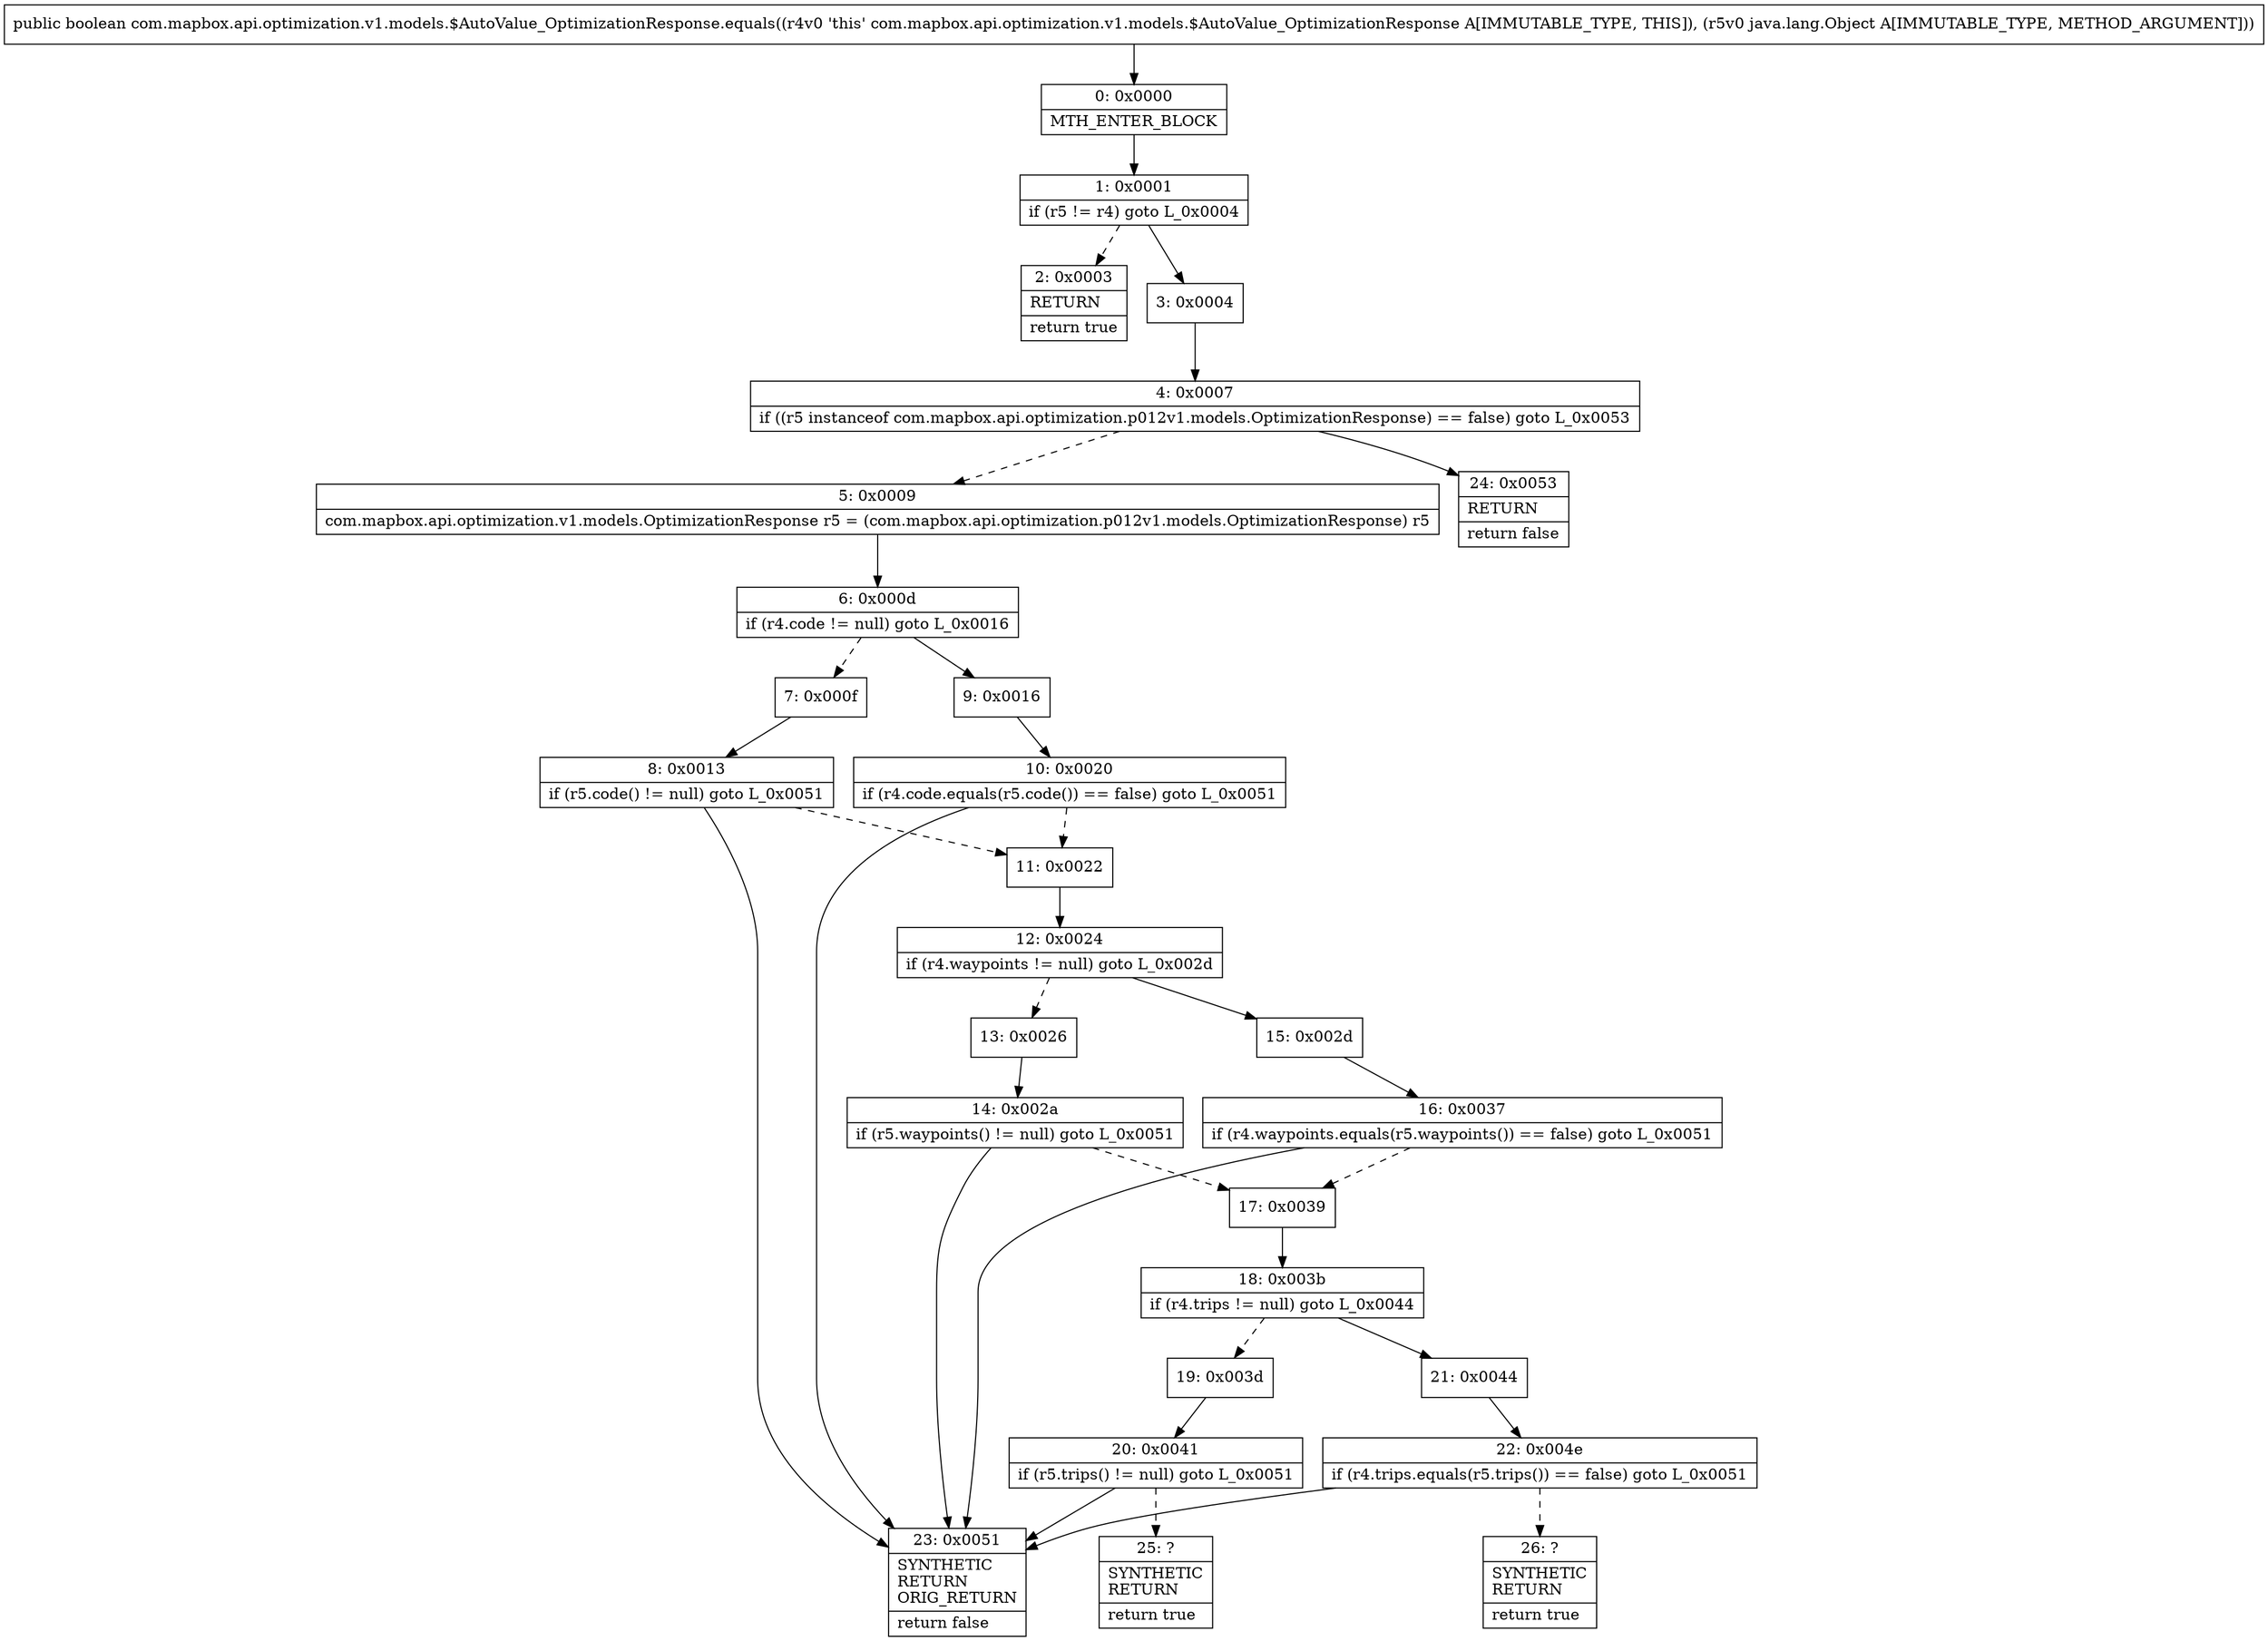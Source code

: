 digraph "CFG forcom.mapbox.api.optimization.v1.models.$AutoValue_OptimizationResponse.equals(Ljava\/lang\/Object;)Z" {
Node_0 [shape=record,label="{0\:\ 0x0000|MTH_ENTER_BLOCK\l}"];
Node_1 [shape=record,label="{1\:\ 0x0001|if (r5 != r4) goto L_0x0004\l}"];
Node_2 [shape=record,label="{2\:\ 0x0003|RETURN\l|return true\l}"];
Node_3 [shape=record,label="{3\:\ 0x0004}"];
Node_4 [shape=record,label="{4\:\ 0x0007|if ((r5 instanceof com.mapbox.api.optimization.p012v1.models.OptimizationResponse) == false) goto L_0x0053\l}"];
Node_5 [shape=record,label="{5\:\ 0x0009|com.mapbox.api.optimization.v1.models.OptimizationResponse r5 = (com.mapbox.api.optimization.p012v1.models.OptimizationResponse) r5\l}"];
Node_6 [shape=record,label="{6\:\ 0x000d|if (r4.code != null) goto L_0x0016\l}"];
Node_7 [shape=record,label="{7\:\ 0x000f}"];
Node_8 [shape=record,label="{8\:\ 0x0013|if (r5.code() != null) goto L_0x0051\l}"];
Node_9 [shape=record,label="{9\:\ 0x0016}"];
Node_10 [shape=record,label="{10\:\ 0x0020|if (r4.code.equals(r5.code()) == false) goto L_0x0051\l}"];
Node_11 [shape=record,label="{11\:\ 0x0022}"];
Node_12 [shape=record,label="{12\:\ 0x0024|if (r4.waypoints != null) goto L_0x002d\l}"];
Node_13 [shape=record,label="{13\:\ 0x0026}"];
Node_14 [shape=record,label="{14\:\ 0x002a|if (r5.waypoints() != null) goto L_0x0051\l}"];
Node_15 [shape=record,label="{15\:\ 0x002d}"];
Node_16 [shape=record,label="{16\:\ 0x0037|if (r4.waypoints.equals(r5.waypoints()) == false) goto L_0x0051\l}"];
Node_17 [shape=record,label="{17\:\ 0x0039}"];
Node_18 [shape=record,label="{18\:\ 0x003b|if (r4.trips != null) goto L_0x0044\l}"];
Node_19 [shape=record,label="{19\:\ 0x003d}"];
Node_20 [shape=record,label="{20\:\ 0x0041|if (r5.trips() != null) goto L_0x0051\l}"];
Node_21 [shape=record,label="{21\:\ 0x0044}"];
Node_22 [shape=record,label="{22\:\ 0x004e|if (r4.trips.equals(r5.trips()) == false) goto L_0x0051\l}"];
Node_23 [shape=record,label="{23\:\ 0x0051|SYNTHETIC\lRETURN\lORIG_RETURN\l|return false\l}"];
Node_24 [shape=record,label="{24\:\ 0x0053|RETURN\l|return false\l}"];
Node_25 [shape=record,label="{25\:\ ?|SYNTHETIC\lRETURN\l|return true\l}"];
Node_26 [shape=record,label="{26\:\ ?|SYNTHETIC\lRETURN\l|return true\l}"];
MethodNode[shape=record,label="{public boolean com.mapbox.api.optimization.v1.models.$AutoValue_OptimizationResponse.equals((r4v0 'this' com.mapbox.api.optimization.v1.models.$AutoValue_OptimizationResponse A[IMMUTABLE_TYPE, THIS]), (r5v0 java.lang.Object A[IMMUTABLE_TYPE, METHOD_ARGUMENT])) }"];
MethodNode -> Node_0;
Node_0 -> Node_1;
Node_1 -> Node_2[style=dashed];
Node_1 -> Node_3;
Node_3 -> Node_4;
Node_4 -> Node_5[style=dashed];
Node_4 -> Node_24;
Node_5 -> Node_6;
Node_6 -> Node_7[style=dashed];
Node_6 -> Node_9;
Node_7 -> Node_8;
Node_8 -> Node_23;
Node_8 -> Node_11[style=dashed];
Node_9 -> Node_10;
Node_10 -> Node_11[style=dashed];
Node_10 -> Node_23;
Node_11 -> Node_12;
Node_12 -> Node_13[style=dashed];
Node_12 -> Node_15;
Node_13 -> Node_14;
Node_14 -> Node_23;
Node_14 -> Node_17[style=dashed];
Node_15 -> Node_16;
Node_16 -> Node_17[style=dashed];
Node_16 -> Node_23;
Node_17 -> Node_18;
Node_18 -> Node_19[style=dashed];
Node_18 -> Node_21;
Node_19 -> Node_20;
Node_20 -> Node_23;
Node_20 -> Node_25[style=dashed];
Node_21 -> Node_22;
Node_22 -> Node_23;
Node_22 -> Node_26[style=dashed];
}

